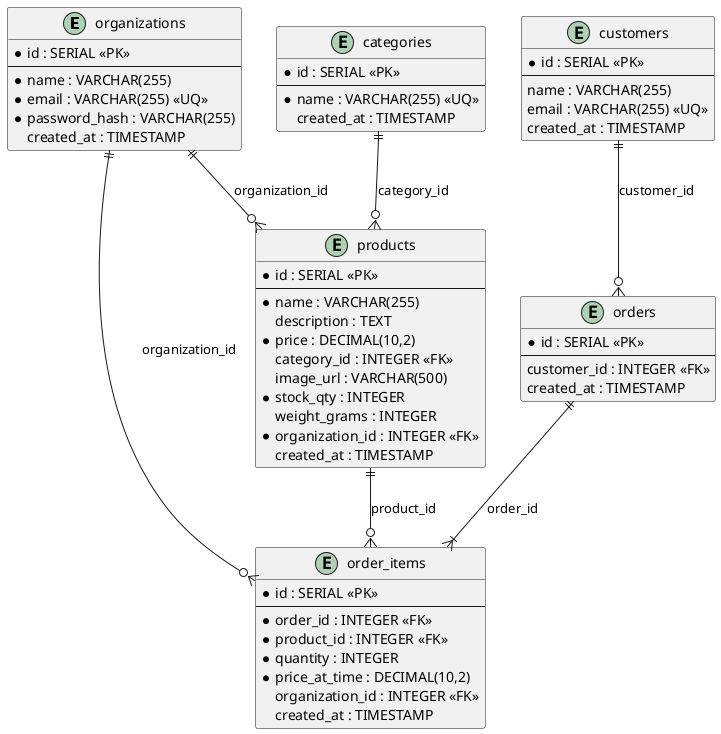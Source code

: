 @startuml ER Diagram ONG API

entity organizations {
  * id : SERIAL <<PK>>
  --
  * name : VARCHAR(255)
  * email : VARCHAR(255) <<UQ>>
  * password_hash : VARCHAR(255)
  created_at : TIMESTAMP
}

entity categories {
  * id : SERIAL <<PK>>
  --
  * name : VARCHAR(255) <<UQ>>
  created_at : TIMESTAMP
}

entity customers {
  * id : SERIAL <<PK>>
  --
  name : VARCHAR(255)
  email : VARCHAR(255) <<UQ>>
  created_at : TIMESTAMP
}

entity products {
  * id : SERIAL <<PK>>
  --
  * name : VARCHAR(255)
  description : TEXT
  * price : DECIMAL(10,2)
  category_id : INTEGER <<FK>>
  image_url : VARCHAR(500)
  * stock_qty : INTEGER
  weight_grams : INTEGER
  * organization_id : INTEGER <<FK>>
  created_at : TIMESTAMP
}

entity orders {
  * id : SERIAL <<PK>>
  --
  customer_id : INTEGER <<FK>>
  created_at : TIMESTAMP
}

entity order_items {
  * id : SERIAL <<PK>>
  --
  * order_id : INTEGER <<FK>>
  * product_id : INTEGER <<FK>>
  * quantity : INTEGER
  * price_at_time : DECIMAL(10,2)
  organization_id : INTEGER <<FK>>
  created_at : TIMESTAMP
}

organizations ||--o{ products : "organization_id"
categories ||--o{ products : "category_id"
customers ||--o{ orders : "customer_id"
orders ||--|{ order_items : "order_id"
products ||--o{ order_items : "product_id"
organizations ||--o{ order_items : "organization_id"

@enduml